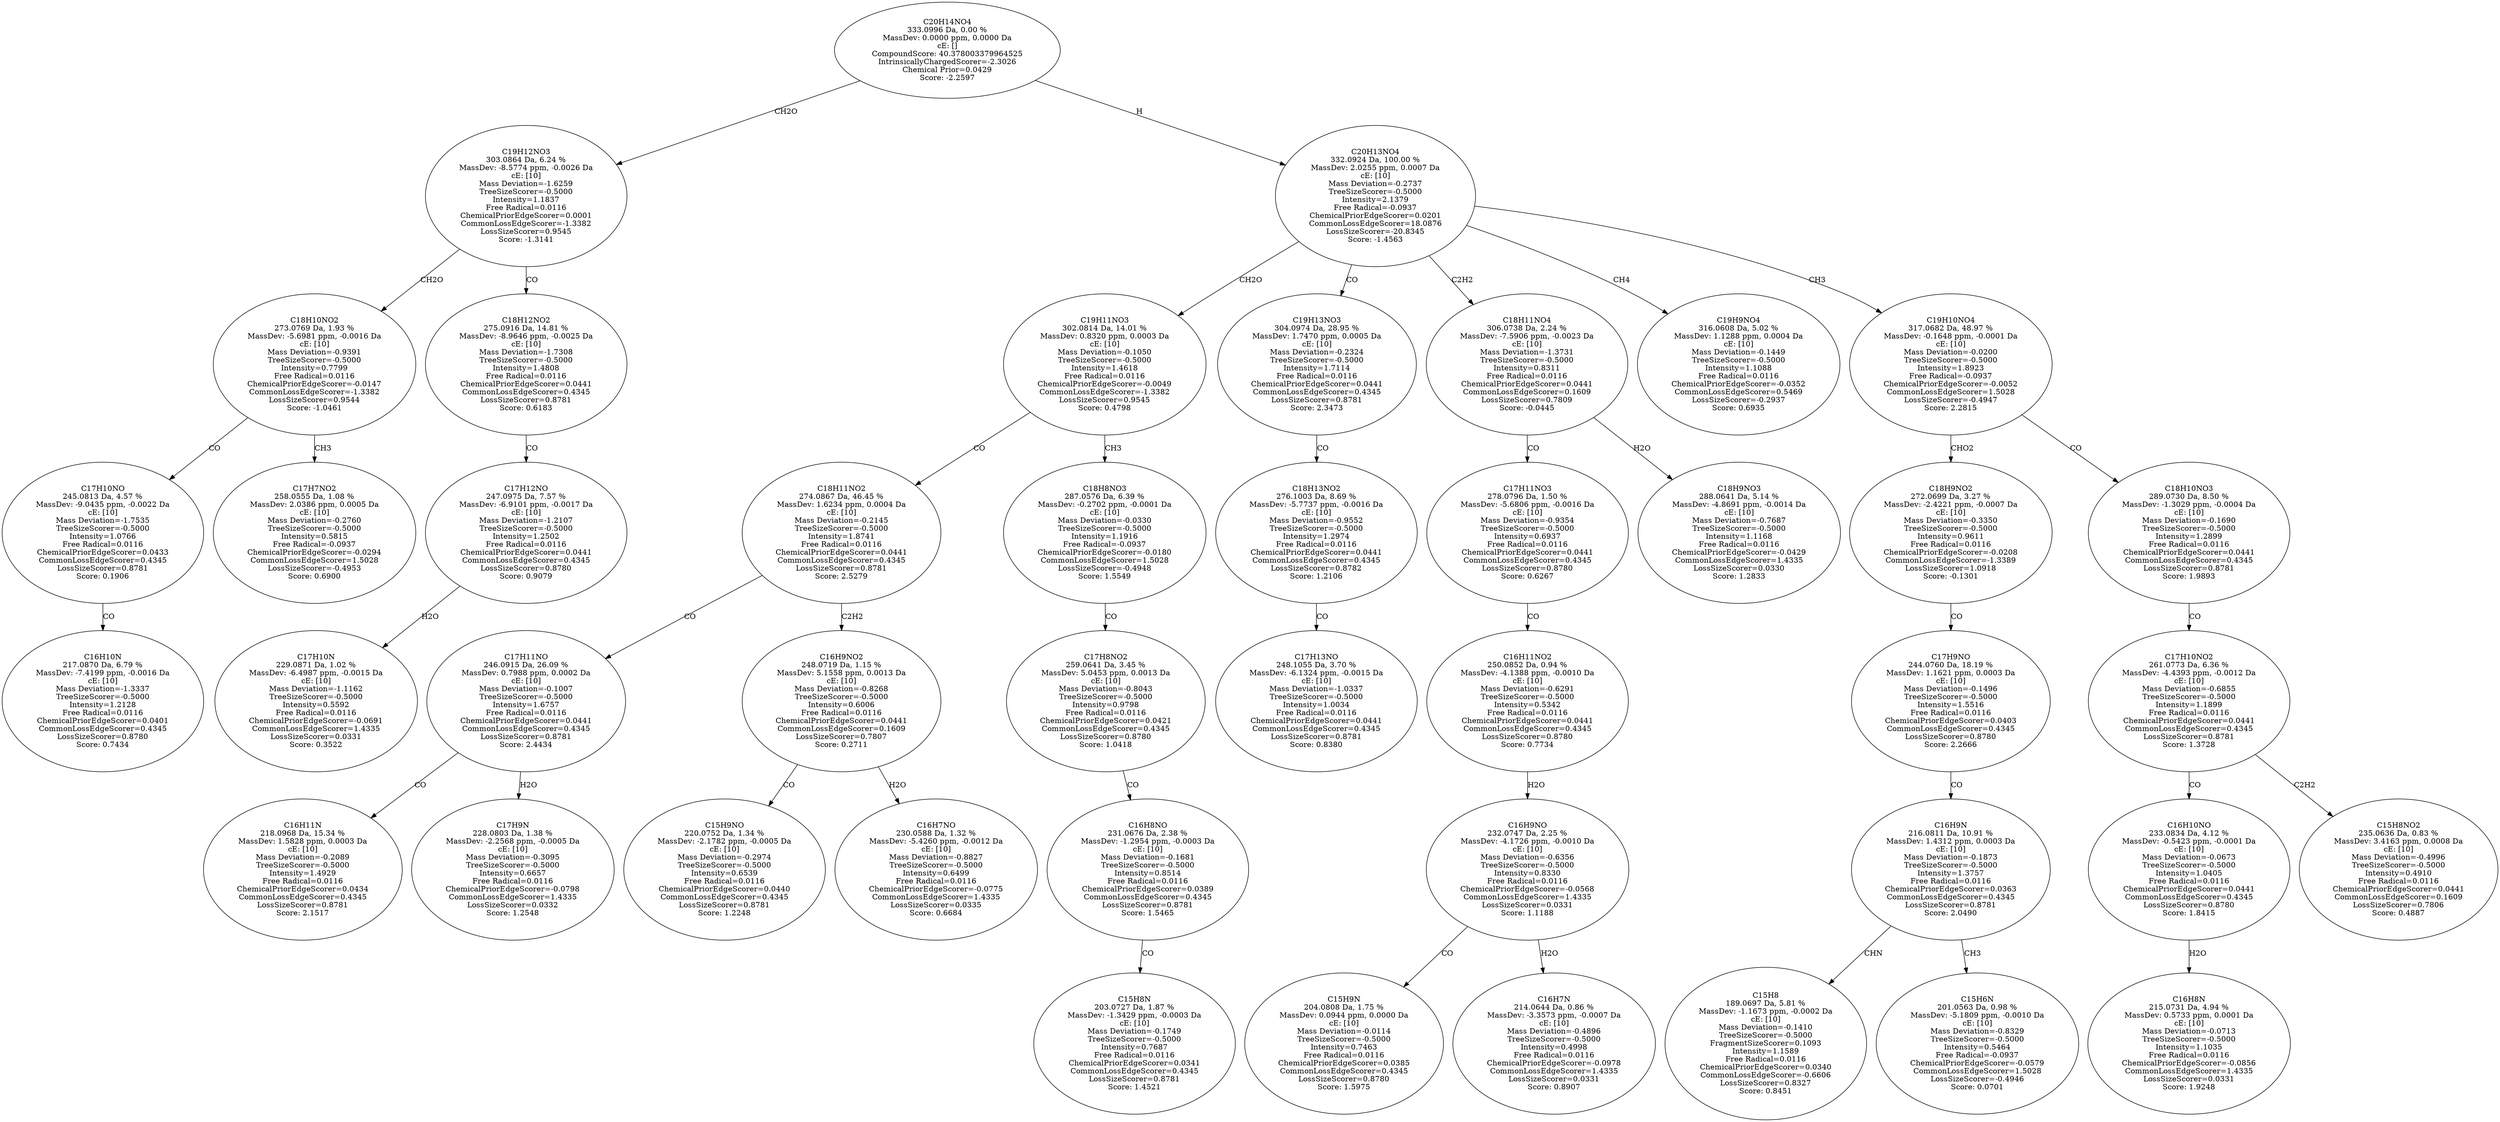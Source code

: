 strict digraph {
v1 [label="C16H10N\n217.0870 Da, 6.79 %\nMassDev: -7.4199 ppm, -0.0016 Da\ncE: [10]\nMass Deviation=-1.3337\nTreeSizeScorer=-0.5000\nIntensity=1.2128\nFree Radical=0.0116\nChemicalPriorEdgeScorer=0.0401\nCommonLossEdgeScorer=0.4345\nLossSizeScorer=0.8780\nScore: 0.7434"];
v2 [label="C17H10NO\n245.0813 Da, 4.57 %\nMassDev: -9.0435 ppm, -0.0022 Da\ncE: [10]\nMass Deviation=-1.7535\nTreeSizeScorer=-0.5000\nIntensity=1.0766\nFree Radical=0.0116\nChemicalPriorEdgeScorer=0.0433\nCommonLossEdgeScorer=0.4345\nLossSizeScorer=0.8781\nScore: 0.1906"];
v3 [label="C17H7NO2\n258.0555 Da, 1.08 %\nMassDev: 2.0386 ppm, 0.0005 Da\ncE: [10]\nMass Deviation=-0.2760\nTreeSizeScorer=-0.5000\nIntensity=0.5815\nFree Radical=-0.0937\nChemicalPriorEdgeScorer=-0.0294\nCommonLossEdgeScorer=1.5028\nLossSizeScorer=-0.4953\nScore: 0.6900"];
v4 [label="C18H10NO2\n273.0769 Da, 1.93 %\nMassDev: -5.6981 ppm, -0.0016 Da\ncE: [10]\nMass Deviation=-0.9391\nTreeSizeScorer=-0.5000\nIntensity=0.7799\nFree Radical=0.0116\nChemicalPriorEdgeScorer=-0.0147\nCommonLossEdgeScorer=-1.3382\nLossSizeScorer=0.9544\nScore: -1.0461"];
v5 [label="C17H10N\n229.0871 Da, 1.02 %\nMassDev: -6.4987 ppm, -0.0015 Da\ncE: [10]\nMass Deviation=-1.1162\nTreeSizeScorer=-0.5000\nIntensity=0.5592\nFree Radical=0.0116\nChemicalPriorEdgeScorer=-0.0691\nCommonLossEdgeScorer=1.4335\nLossSizeScorer=0.0331\nScore: 0.3522"];
v6 [label="C17H12NO\n247.0975 Da, 7.57 %\nMassDev: -6.9101 ppm, -0.0017 Da\ncE: [10]\nMass Deviation=-1.2107\nTreeSizeScorer=-0.5000\nIntensity=1.2502\nFree Radical=0.0116\nChemicalPriorEdgeScorer=0.0441\nCommonLossEdgeScorer=0.4345\nLossSizeScorer=0.8780\nScore: 0.9079"];
v7 [label="C18H12NO2\n275.0916 Da, 14.81 %\nMassDev: -8.9646 ppm, -0.0025 Da\ncE: [10]\nMass Deviation=-1.7308\nTreeSizeScorer=-0.5000\nIntensity=1.4808\nFree Radical=0.0116\nChemicalPriorEdgeScorer=0.0441\nCommonLossEdgeScorer=0.4345\nLossSizeScorer=0.8781\nScore: 0.6183"];
v8 [label="C19H12NO3\n303.0864 Da, 6.24 %\nMassDev: -8.5774 ppm, -0.0026 Da\ncE: [10]\nMass Deviation=-1.6259\nTreeSizeScorer=-0.5000\nIntensity=1.1837\nFree Radical=0.0116\nChemicalPriorEdgeScorer=0.0001\nCommonLossEdgeScorer=-1.3382\nLossSizeScorer=0.9545\nScore: -1.3141"];
v9 [label="C16H11N\n218.0968 Da, 15.34 %\nMassDev: 1.5828 ppm, 0.0003 Da\ncE: [10]\nMass Deviation=-0.2089\nTreeSizeScorer=-0.5000\nIntensity=1.4929\nFree Radical=0.0116\nChemicalPriorEdgeScorer=0.0434\nCommonLossEdgeScorer=0.4345\nLossSizeScorer=0.8781\nScore: 2.1517"];
v10 [label="C17H9N\n228.0803 Da, 1.38 %\nMassDev: -2.2568 ppm, -0.0005 Da\ncE: [10]\nMass Deviation=-0.3095\nTreeSizeScorer=-0.5000\nIntensity=0.6657\nFree Radical=0.0116\nChemicalPriorEdgeScorer=-0.0798\nCommonLossEdgeScorer=1.4335\nLossSizeScorer=0.0332\nScore: 1.2548"];
v11 [label="C17H11NO\n246.0915 Da, 26.09 %\nMassDev: 0.7988 ppm, 0.0002 Da\ncE: [10]\nMass Deviation=-0.1007\nTreeSizeScorer=-0.5000\nIntensity=1.6757\nFree Radical=0.0116\nChemicalPriorEdgeScorer=0.0441\nCommonLossEdgeScorer=0.4345\nLossSizeScorer=0.8781\nScore: 2.4434"];
v12 [label="C15H9NO\n220.0752 Da, 1.34 %\nMassDev: -2.1782 ppm, -0.0005 Da\ncE: [10]\nMass Deviation=-0.2974\nTreeSizeScorer=-0.5000\nIntensity=0.6539\nFree Radical=0.0116\nChemicalPriorEdgeScorer=0.0440\nCommonLossEdgeScorer=0.4345\nLossSizeScorer=0.8781\nScore: 1.2248"];
v13 [label="C16H7NO\n230.0588 Da, 1.32 %\nMassDev: -5.4260 ppm, -0.0012 Da\ncE: [10]\nMass Deviation=-0.8827\nTreeSizeScorer=-0.5000\nIntensity=0.6499\nFree Radical=0.0116\nChemicalPriorEdgeScorer=-0.0775\nCommonLossEdgeScorer=1.4335\nLossSizeScorer=0.0335\nScore: 0.6684"];
v14 [label="C16H9NO2\n248.0719 Da, 1.15 %\nMassDev: 5.1558 ppm, 0.0013 Da\ncE: [10]\nMass Deviation=-0.8268\nTreeSizeScorer=-0.5000\nIntensity=0.6006\nFree Radical=0.0116\nChemicalPriorEdgeScorer=0.0441\nCommonLossEdgeScorer=0.1609\nLossSizeScorer=0.7807\nScore: 0.2711"];
v15 [label="C18H11NO2\n274.0867 Da, 46.45 %\nMassDev: 1.6234 ppm, 0.0004 Da\ncE: [10]\nMass Deviation=-0.2145\nTreeSizeScorer=-0.5000\nIntensity=1.8741\nFree Radical=0.0116\nChemicalPriorEdgeScorer=0.0441\nCommonLossEdgeScorer=0.4345\nLossSizeScorer=0.8781\nScore: 2.5279"];
v16 [label="C15H8N\n203.0727 Da, 1.87 %\nMassDev: -1.3429 ppm, -0.0003 Da\ncE: [10]\nMass Deviation=-0.1749\nTreeSizeScorer=-0.5000\nIntensity=0.7687\nFree Radical=0.0116\nChemicalPriorEdgeScorer=0.0341\nCommonLossEdgeScorer=0.4345\nLossSizeScorer=0.8781\nScore: 1.4521"];
v17 [label="C16H8NO\n231.0676 Da, 2.38 %\nMassDev: -1.2954 ppm, -0.0003 Da\ncE: [10]\nMass Deviation=-0.1681\nTreeSizeScorer=-0.5000\nIntensity=0.8514\nFree Radical=0.0116\nChemicalPriorEdgeScorer=0.0389\nCommonLossEdgeScorer=0.4345\nLossSizeScorer=0.8781\nScore: 1.5465"];
v18 [label="C17H8NO2\n259.0641 Da, 3.45 %\nMassDev: 5.0453 ppm, 0.0013 Da\ncE: [10]\nMass Deviation=-0.8043\nTreeSizeScorer=-0.5000\nIntensity=0.9798\nFree Radical=0.0116\nChemicalPriorEdgeScorer=0.0421\nCommonLossEdgeScorer=0.4345\nLossSizeScorer=0.8780\nScore: 1.0418"];
v19 [label="C18H8NO3\n287.0576 Da, 6.39 %\nMassDev: -0.2702 ppm, -0.0001 Da\ncE: [10]\nMass Deviation=-0.0330\nTreeSizeScorer=-0.5000\nIntensity=1.1916\nFree Radical=-0.0937\nChemicalPriorEdgeScorer=-0.0180\nCommonLossEdgeScorer=1.5028\nLossSizeScorer=-0.4948\nScore: 1.5549"];
v20 [label="C19H11NO3\n302.0814 Da, 14.01 %\nMassDev: 0.8320 ppm, 0.0003 Da\ncE: [10]\nMass Deviation=-0.1050\nTreeSizeScorer=-0.5000\nIntensity=1.4618\nFree Radical=0.0116\nChemicalPriorEdgeScorer=-0.0049\nCommonLossEdgeScorer=-1.3382\nLossSizeScorer=0.9545\nScore: 0.4798"];
v21 [label="C17H13NO\n248.1055 Da, 3.70 %\nMassDev: -6.1324 ppm, -0.0015 Da\ncE: [10]\nMass Deviation=-1.0337\nTreeSizeScorer=-0.5000\nIntensity=1.0034\nFree Radical=0.0116\nChemicalPriorEdgeScorer=0.0441\nCommonLossEdgeScorer=0.4345\nLossSizeScorer=0.8781\nScore: 0.8380"];
v22 [label="C18H13NO2\n276.1003 Da, 8.69 %\nMassDev: -5.7737 ppm, -0.0016 Da\ncE: [10]\nMass Deviation=-0.9552\nTreeSizeScorer=-0.5000\nIntensity=1.2974\nFree Radical=0.0116\nChemicalPriorEdgeScorer=0.0441\nCommonLossEdgeScorer=0.4345\nLossSizeScorer=0.8782\nScore: 1.2106"];
v23 [label="C19H13NO3\n304.0974 Da, 28.95 %\nMassDev: 1.7470 ppm, 0.0005 Da\ncE: [10]\nMass Deviation=-0.2324\nTreeSizeScorer=-0.5000\nIntensity=1.7114\nFree Radical=0.0116\nChemicalPriorEdgeScorer=0.0441\nCommonLossEdgeScorer=0.4345\nLossSizeScorer=0.8781\nScore: 2.3473"];
v24 [label="C15H9N\n204.0808 Da, 1.75 %\nMassDev: 0.0944 ppm, 0.0000 Da\ncE: [10]\nMass Deviation=-0.0114\nTreeSizeScorer=-0.5000\nIntensity=0.7463\nFree Radical=0.0116\nChemicalPriorEdgeScorer=0.0385\nCommonLossEdgeScorer=0.4345\nLossSizeScorer=0.8780\nScore: 1.5975"];
v25 [label="C16H7N\n214.0644 Da, 0.86 %\nMassDev: -3.3573 ppm, -0.0007 Da\ncE: [10]\nMass Deviation=-0.4896\nTreeSizeScorer=-0.5000\nIntensity=0.4998\nFree Radical=0.0116\nChemicalPriorEdgeScorer=-0.0978\nCommonLossEdgeScorer=1.4335\nLossSizeScorer=0.0331\nScore: 0.8907"];
v26 [label="C16H9NO\n232.0747 Da, 2.25 %\nMassDev: -4.1726 ppm, -0.0010 Da\ncE: [10]\nMass Deviation=-0.6356\nTreeSizeScorer=-0.5000\nIntensity=0.8330\nFree Radical=0.0116\nChemicalPriorEdgeScorer=-0.0568\nCommonLossEdgeScorer=1.4335\nLossSizeScorer=0.0331\nScore: 1.1188"];
v27 [label="C16H11NO2\n250.0852 Da, 0.94 %\nMassDev: -4.1388 ppm, -0.0010 Da\ncE: [10]\nMass Deviation=-0.6291\nTreeSizeScorer=-0.5000\nIntensity=0.5342\nFree Radical=0.0116\nChemicalPriorEdgeScorer=0.0441\nCommonLossEdgeScorer=0.4345\nLossSizeScorer=0.8780\nScore: 0.7734"];
v28 [label="C17H11NO3\n278.0796 Da, 1.50 %\nMassDev: -5.6806 ppm, -0.0016 Da\ncE: [10]\nMass Deviation=-0.9354\nTreeSizeScorer=-0.5000\nIntensity=0.6937\nFree Radical=0.0116\nChemicalPriorEdgeScorer=0.0441\nCommonLossEdgeScorer=0.4345\nLossSizeScorer=0.8780\nScore: 0.6267"];
v29 [label="C18H9NO3\n288.0641 Da, 5.14 %\nMassDev: -4.8691 ppm, -0.0014 Da\ncE: [10]\nMass Deviation=-0.7687\nTreeSizeScorer=-0.5000\nIntensity=1.1168\nFree Radical=0.0116\nChemicalPriorEdgeScorer=-0.0429\nCommonLossEdgeScorer=1.4335\nLossSizeScorer=0.0330\nScore: 1.2833"];
v30 [label="C18H11NO4\n306.0738 Da, 2.24 %\nMassDev: -7.5906 ppm, -0.0023 Da\ncE: [10]\nMass Deviation=-1.3731\nTreeSizeScorer=-0.5000\nIntensity=0.8311\nFree Radical=0.0116\nChemicalPriorEdgeScorer=0.0441\nCommonLossEdgeScorer=0.1609\nLossSizeScorer=0.7809\nScore: -0.0445"];
v31 [label="C19H9NO4\n316.0608 Da, 5.02 %\nMassDev: 1.1288 ppm, 0.0004 Da\ncE: [10]\nMass Deviation=-0.1449\nTreeSizeScorer=-0.5000\nIntensity=1.1088\nFree Radical=0.0116\nChemicalPriorEdgeScorer=-0.0352\nCommonLossEdgeScorer=0.5469\nLossSizeScorer=-0.2937\nScore: 0.6935"];
v32 [label="C15H8\n189.0697 Da, 5.81 %\nMassDev: -1.1673 ppm, -0.0002 Da\ncE: [10]\nMass Deviation=-0.1410\nTreeSizeScorer=-0.5000\nFragmentSizeScorer=0.1093\nIntensity=1.1589\nFree Radical=0.0116\nChemicalPriorEdgeScorer=0.0340\nCommonLossEdgeScorer=-0.6606\nLossSizeScorer=0.8327\nScore: 0.8451"];
v33 [label="C15H6N\n201.0563 Da, 0.98 %\nMassDev: -5.1809 ppm, -0.0010 Da\ncE: [10]\nMass Deviation=-0.8329\nTreeSizeScorer=-0.5000\nIntensity=0.5464\nFree Radical=-0.0937\nChemicalPriorEdgeScorer=-0.0579\nCommonLossEdgeScorer=1.5028\nLossSizeScorer=-0.4946\nScore: 0.0701"];
v34 [label="C16H9N\n216.0811 Da, 10.91 %\nMassDev: 1.4312 ppm, 0.0003 Da\ncE: [10]\nMass Deviation=-0.1873\nTreeSizeScorer=-0.5000\nIntensity=1.3757\nFree Radical=0.0116\nChemicalPriorEdgeScorer=0.0363\nCommonLossEdgeScorer=0.4345\nLossSizeScorer=0.8781\nScore: 2.0490"];
v35 [label="C17H9NO\n244.0760 Da, 18.19 %\nMassDev: 1.1621 ppm, 0.0003 Da\ncE: [10]\nMass Deviation=-0.1496\nTreeSizeScorer=-0.5000\nIntensity=1.5516\nFree Radical=0.0116\nChemicalPriorEdgeScorer=0.0403\nCommonLossEdgeScorer=0.4345\nLossSizeScorer=0.8780\nScore: 2.2666"];
v36 [label="C18H9NO2\n272.0699 Da, 3.27 %\nMassDev: -2.4221 ppm, -0.0007 Da\ncE: [10]\nMass Deviation=-0.3350\nTreeSizeScorer=-0.5000\nIntensity=0.9611\nFree Radical=0.0116\nChemicalPriorEdgeScorer=-0.0208\nCommonLossEdgeScorer=-1.3389\nLossSizeScorer=1.0918\nScore: -0.1301"];
v37 [label="C16H8N\n215.0731 Da, 4.94 %\nMassDev: 0.5733 ppm, 0.0001 Da\ncE: [10]\nMass Deviation=-0.0713\nTreeSizeScorer=-0.5000\nIntensity=1.1035\nFree Radical=0.0116\nChemicalPriorEdgeScorer=-0.0856\nCommonLossEdgeScorer=1.4335\nLossSizeScorer=0.0331\nScore: 1.9248"];
v38 [label="C16H10NO\n233.0834 Da, 4.12 %\nMassDev: -0.5423 ppm, -0.0001 Da\ncE: [10]\nMass Deviation=-0.0673\nTreeSizeScorer=-0.5000\nIntensity=1.0405\nFree Radical=0.0116\nChemicalPriorEdgeScorer=0.0441\nCommonLossEdgeScorer=0.4345\nLossSizeScorer=0.8780\nScore: 1.8415"];
v39 [label="C15H8NO2\n235.0636 Da, 0.83 %\nMassDev: 3.4163 ppm, 0.0008 Da\ncE: [10]\nMass Deviation=-0.4996\nTreeSizeScorer=-0.5000\nIntensity=0.4910\nFree Radical=0.0116\nChemicalPriorEdgeScorer=0.0441\nCommonLossEdgeScorer=0.1609\nLossSizeScorer=0.7806\nScore: 0.4887"];
v40 [label="C17H10NO2\n261.0773 Da, 6.36 %\nMassDev: -4.4393 ppm, -0.0012 Da\ncE: [10]\nMass Deviation=-0.6855\nTreeSizeScorer=-0.5000\nIntensity=1.1899\nFree Radical=0.0116\nChemicalPriorEdgeScorer=0.0441\nCommonLossEdgeScorer=0.4345\nLossSizeScorer=0.8781\nScore: 1.3728"];
v41 [label="C18H10NO3\n289.0730 Da, 8.50 %\nMassDev: -1.3029 ppm, -0.0004 Da\ncE: [10]\nMass Deviation=-0.1690\nTreeSizeScorer=-0.5000\nIntensity=1.2899\nFree Radical=0.0116\nChemicalPriorEdgeScorer=0.0441\nCommonLossEdgeScorer=0.4345\nLossSizeScorer=0.8781\nScore: 1.9893"];
v42 [label="C19H10NO4\n317.0682 Da, 48.97 %\nMassDev: -0.1648 ppm, -0.0001 Da\ncE: [10]\nMass Deviation=-0.0200\nTreeSizeScorer=-0.5000\nIntensity=1.8923\nFree Radical=-0.0937\nChemicalPriorEdgeScorer=-0.0052\nCommonLossEdgeScorer=1.5028\nLossSizeScorer=-0.4947\nScore: 2.2815"];
v43 [label="C20H13NO4\n332.0924 Da, 100.00 %\nMassDev: 2.0255 ppm, 0.0007 Da\ncE: [10]\nMass Deviation=-0.2737\nTreeSizeScorer=-0.5000\nIntensity=2.1379\nFree Radical=-0.0937\nChemicalPriorEdgeScorer=0.0201\nCommonLossEdgeScorer=18.0876\nLossSizeScorer=-20.8345\nScore: -1.4563"];
v44 [label="C20H14NO4\n333.0996 Da, 0.00 %\nMassDev: 0.0000 ppm, 0.0000 Da\ncE: []\nCompoundScore: 40.378003379964525\nIntrinsicallyChargedScorer=-2.3026\nChemical Prior=0.0429\nScore: -2.2597"];
v2 -> v1 [label="CO"];
v4 -> v2 [label="CO"];
v4 -> v3 [label="CH3"];
v8 -> v4 [label="CH2O"];
v6 -> v5 [label="H2O"];
v7 -> v6 [label="CO"];
v8 -> v7 [label="CO"];
v44 -> v8 [label="CH2O"];
v11 -> v9 [label="CO"];
v11 -> v10 [label="H2O"];
v15 -> v11 [label="CO"];
v14 -> v12 [label="CO"];
v14 -> v13 [label="H2O"];
v15 -> v14 [label="C2H2"];
v20 -> v15 [label="CO"];
v17 -> v16 [label="CO"];
v18 -> v17 [label="CO"];
v19 -> v18 [label="CO"];
v20 -> v19 [label="CH3"];
v43 -> v20 [label="CH2O"];
v22 -> v21 [label="CO"];
v23 -> v22 [label="CO"];
v43 -> v23 [label="CO"];
v26 -> v24 [label="CO"];
v26 -> v25 [label="H2O"];
v27 -> v26 [label="H2O"];
v28 -> v27 [label="CO"];
v30 -> v28 [label="CO"];
v30 -> v29 [label="H2O"];
v43 -> v30 [label="C2H2"];
v43 -> v31 [label="CH4"];
v34 -> v32 [label="CHN"];
v34 -> v33 [label="CH3"];
v35 -> v34 [label="CO"];
v36 -> v35 [label="CO"];
v42 -> v36 [label="CHO2"];
v38 -> v37 [label="H2O"];
v40 -> v38 [label="CO"];
v40 -> v39 [label="C2H2"];
v41 -> v40 [label="CO"];
v42 -> v41 [label="CO"];
v43 -> v42 [label="CH3"];
v44 -> v43 [label="H"];
}